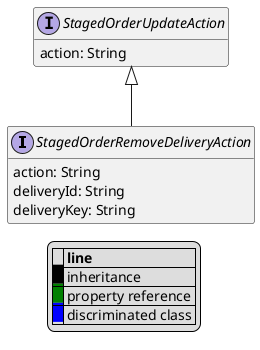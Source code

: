 @startuml

hide empty fields
hide empty methods
legend
|= |= line |
|<back:black>   </back>| inheritance |
|<back:green>   </back>| property reference |
|<back:blue>   </back>| discriminated class |
endlegend
interface StagedOrderRemoveDeliveryAction [[StagedOrderRemoveDeliveryAction.svg]] extends StagedOrderUpdateAction {
    action: String
    deliveryId: String
    deliveryKey: String
}
interface StagedOrderUpdateAction [[StagedOrderUpdateAction.svg]]  {
    action: String
}





@enduml
